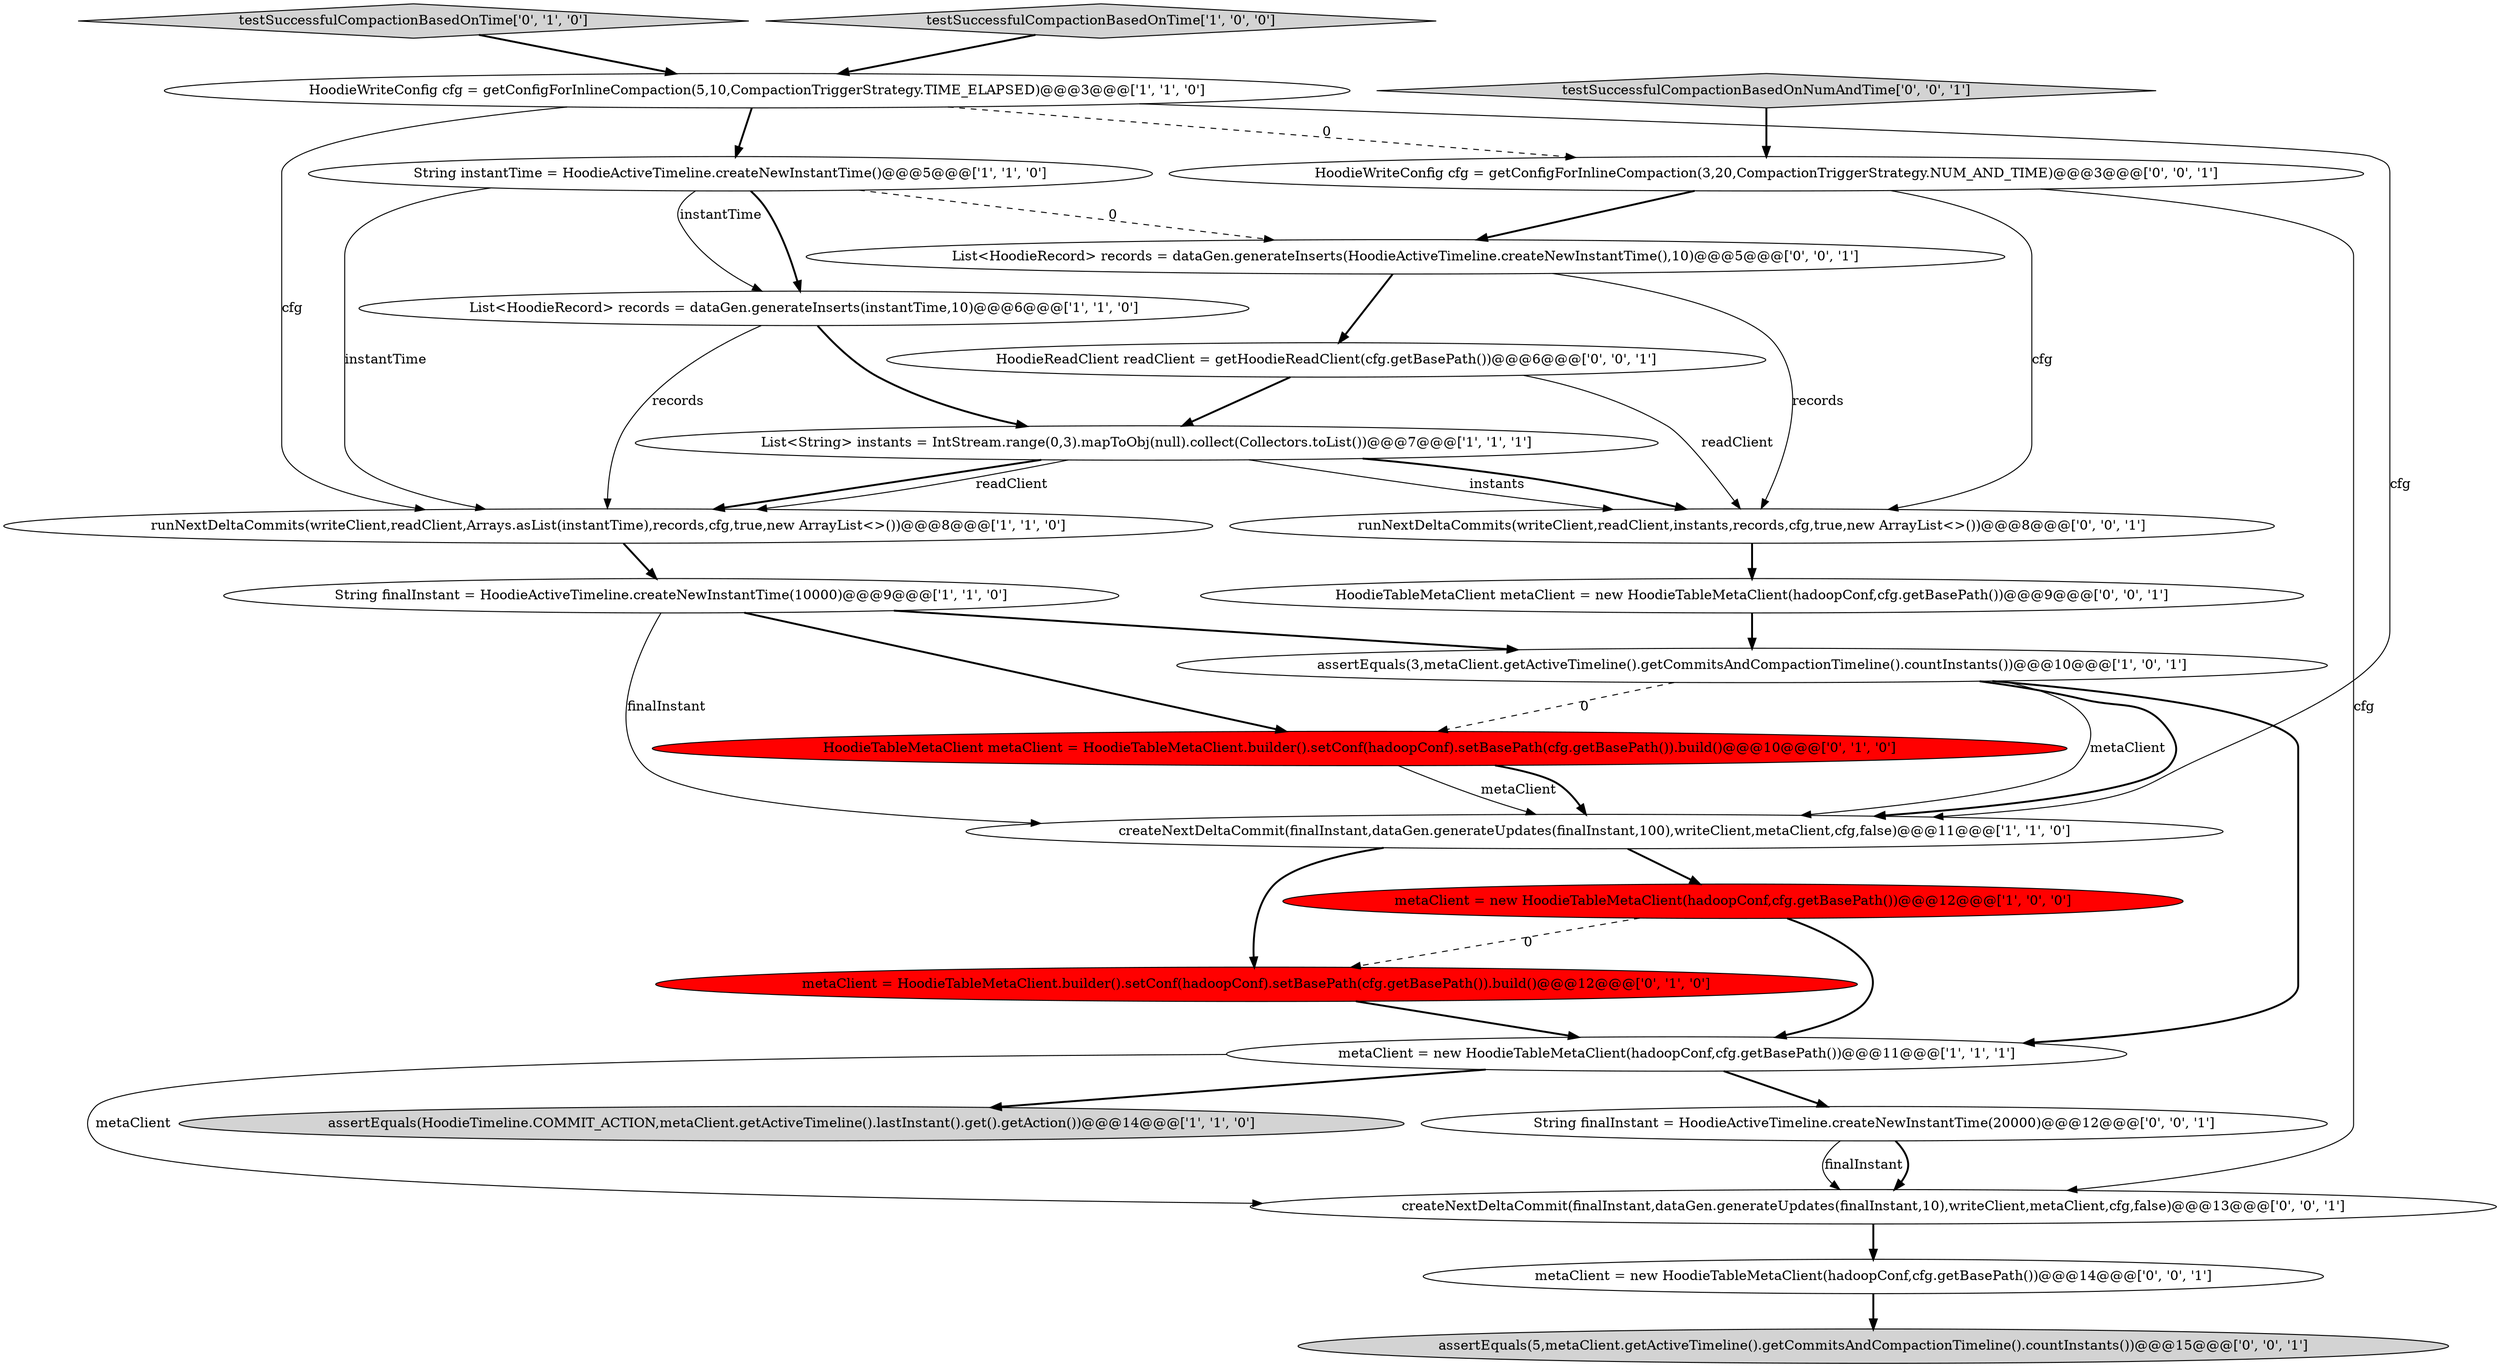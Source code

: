 digraph {
14 [style = filled, label = "HoodieTableMetaClient metaClient = HoodieTableMetaClient.builder().setConf(hadoopConf).setBasePath(cfg.getBasePath()).build()@@@10@@@['0', '1', '0']", fillcolor = red, shape = ellipse image = "AAA1AAABBB2BBB"];
8 [style = filled, label = "String finalInstant = HoodieActiveTimeline.createNewInstantTime(10000)@@@9@@@['1', '1', '0']", fillcolor = white, shape = ellipse image = "AAA0AAABBB1BBB"];
15 [style = filled, label = "HoodieTableMetaClient metaClient = new HoodieTableMetaClient(hadoopConf,cfg.getBasePath())@@@9@@@['0', '0', '1']", fillcolor = white, shape = ellipse image = "AAA0AAABBB3BBB"];
20 [style = filled, label = "assertEquals(5,metaClient.getActiveTimeline().getCommitsAndCompactionTimeline().countInstants())@@@15@@@['0', '0', '1']", fillcolor = lightgray, shape = ellipse image = "AAA0AAABBB3BBB"];
4 [style = filled, label = "assertEquals(HoodieTimeline.COMMIT_ACTION,metaClient.getActiveTimeline().lastInstant().get().getAction())@@@14@@@['1', '1', '0']", fillcolor = lightgray, shape = ellipse image = "AAA0AAABBB1BBB"];
21 [style = filled, label = "metaClient = new HoodieTableMetaClient(hadoopConf,cfg.getBasePath())@@@14@@@['0', '0', '1']", fillcolor = white, shape = ellipse image = "AAA0AAABBB3BBB"];
5 [style = filled, label = "createNextDeltaCommit(finalInstant,dataGen.generateUpdates(finalInstant,100),writeClient,metaClient,cfg,false)@@@11@@@['1', '1', '0']", fillcolor = white, shape = ellipse image = "AAA0AAABBB1BBB"];
13 [style = filled, label = "testSuccessfulCompactionBasedOnTime['0', '1', '0']", fillcolor = lightgray, shape = diamond image = "AAA0AAABBB2BBB"];
9 [style = filled, label = "HoodieWriteConfig cfg = getConfigForInlineCompaction(5,10,CompactionTriggerStrategy.TIME_ELAPSED)@@@3@@@['1', '1', '0']", fillcolor = white, shape = ellipse image = "AAA0AAABBB1BBB"];
10 [style = filled, label = "metaClient = new HoodieTableMetaClient(hadoopConf,cfg.getBasePath())@@@11@@@['1', '1', '1']", fillcolor = white, shape = ellipse image = "AAA0AAABBB1BBB"];
22 [style = filled, label = "HoodieWriteConfig cfg = getConfigForInlineCompaction(3,20,CompactionTriggerStrategy.NUM_AND_TIME)@@@3@@@['0', '0', '1']", fillcolor = white, shape = ellipse image = "AAA0AAABBB3BBB"];
6 [style = filled, label = "List<HoodieRecord> records = dataGen.generateInserts(instantTime,10)@@@6@@@['1', '1', '0']", fillcolor = white, shape = ellipse image = "AAA0AAABBB1BBB"];
1 [style = filled, label = "List<String> instants = IntStream.range(0,3).mapToObj(null).collect(Collectors.toList())@@@7@@@['1', '1', '1']", fillcolor = white, shape = ellipse image = "AAA0AAABBB1BBB"];
12 [style = filled, label = "metaClient = HoodieTableMetaClient.builder().setConf(hadoopConf).setBasePath(cfg.getBasePath()).build()@@@12@@@['0', '1', '0']", fillcolor = red, shape = ellipse image = "AAA1AAABBB2BBB"];
23 [style = filled, label = "List<HoodieRecord> records = dataGen.generateInserts(HoodieActiveTimeline.createNewInstantTime(),10)@@@5@@@['0', '0', '1']", fillcolor = white, shape = ellipse image = "AAA0AAABBB3BBB"];
19 [style = filled, label = "runNextDeltaCommits(writeClient,readClient,instants,records,cfg,true,new ArrayList<>())@@@8@@@['0', '0', '1']", fillcolor = white, shape = ellipse image = "AAA0AAABBB3BBB"];
17 [style = filled, label = "HoodieReadClient readClient = getHoodieReadClient(cfg.getBasePath())@@@6@@@['0', '0', '1']", fillcolor = white, shape = ellipse image = "AAA0AAABBB3BBB"];
16 [style = filled, label = "String finalInstant = HoodieActiveTimeline.createNewInstantTime(20000)@@@12@@@['0', '0', '1']", fillcolor = white, shape = ellipse image = "AAA0AAABBB3BBB"];
24 [style = filled, label = "createNextDeltaCommit(finalInstant,dataGen.generateUpdates(finalInstant,10),writeClient,metaClient,cfg,false)@@@13@@@['0', '0', '1']", fillcolor = white, shape = ellipse image = "AAA0AAABBB3BBB"];
18 [style = filled, label = "testSuccessfulCompactionBasedOnNumAndTime['0', '0', '1']", fillcolor = lightgray, shape = diamond image = "AAA0AAABBB3BBB"];
3 [style = filled, label = "metaClient = new HoodieTableMetaClient(hadoopConf,cfg.getBasePath())@@@12@@@['1', '0', '0']", fillcolor = red, shape = ellipse image = "AAA1AAABBB1BBB"];
2 [style = filled, label = "testSuccessfulCompactionBasedOnTime['1', '0', '0']", fillcolor = lightgray, shape = diamond image = "AAA0AAABBB1BBB"];
7 [style = filled, label = "runNextDeltaCommits(writeClient,readClient,Arrays.asList(instantTime),records,cfg,true,new ArrayList<>())@@@8@@@['1', '1', '0']", fillcolor = white, shape = ellipse image = "AAA0AAABBB1BBB"];
11 [style = filled, label = "String instantTime = HoodieActiveTimeline.createNewInstantTime()@@@5@@@['1', '1', '0']", fillcolor = white, shape = ellipse image = "AAA0AAABBB1BBB"];
0 [style = filled, label = "assertEquals(3,metaClient.getActiveTimeline().getCommitsAndCompactionTimeline().countInstants())@@@10@@@['1', '0', '1']", fillcolor = white, shape = ellipse image = "AAA0AAABBB1BBB"];
5->3 [style = bold, label=""];
8->5 [style = solid, label="finalInstant"];
22->19 [style = solid, label="cfg"];
22->24 [style = solid, label="cfg"];
14->5 [style = solid, label="metaClient"];
9->11 [style = bold, label=""];
17->1 [style = bold, label=""];
16->24 [style = bold, label=""];
11->6 [style = bold, label=""];
11->6 [style = solid, label="instantTime"];
17->19 [style = solid, label="readClient"];
8->14 [style = bold, label=""];
0->5 [style = solid, label="metaClient"];
11->23 [style = dashed, label="0"];
9->22 [style = dashed, label="0"];
23->19 [style = solid, label="records"];
2->9 [style = bold, label=""];
1->19 [style = solid, label="instants"];
7->8 [style = bold, label=""];
1->7 [style = bold, label=""];
22->23 [style = bold, label=""];
9->7 [style = solid, label="cfg"];
8->0 [style = bold, label=""];
11->7 [style = solid, label="instantTime"];
6->7 [style = solid, label="records"];
6->1 [style = bold, label=""];
3->10 [style = bold, label=""];
0->14 [style = dashed, label="0"];
0->10 [style = bold, label=""];
12->10 [style = bold, label=""];
18->22 [style = bold, label=""];
1->7 [style = solid, label="readClient"];
21->20 [style = bold, label=""];
10->24 [style = solid, label="metaClient"];
16->24 [style = solid, label="finalInstant"];
10->16 [style = bold, label=""];
3->12 [style = dashed, label="0"];
5->12 [style = bold, label=""];
24->21 [style = bold, label=""];
15->0 [style = bold, label=""];
9->5 [style = solid, label="cfg"];
10->4 [style = bold, label=""];
23->17 [style = bold, label=""];
13->9 [style = bold, label=""];
19->15 [style = bold, label=""];
1->19 [style = bold, label=""];
0->5 [style = bold, label=""];
14->5 [style = bold, label=""];
}
